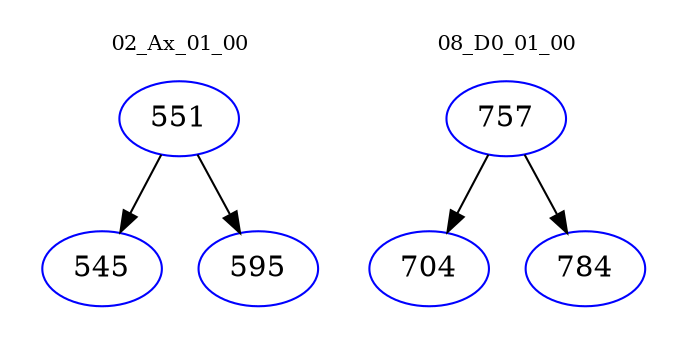 digraph{
subgraph cluster_0 {
color = white
label = "02_Ax_01_00";
fontsize=10;
T0_551 [label="551", color="blue"]
T0_551 -> T0_545 [color="black"]
T0_545 [label="545", color="blue"]
T0_551 -> T0_595 [color="black"]
T0_595 [label="595", color="blue"]
}
subgraph cluster_1 {
color = white
label = "08_D0_01_00";
fontsize=10;
T1_757 [label="757", color="blue"]
T1_757 -> T1_704 [color="black"]
T1_704 [label="704", color="blue"]
T1_757 -> T1_784 [color="black"]
T1_784 [label="784", color="blue"]
}
}
